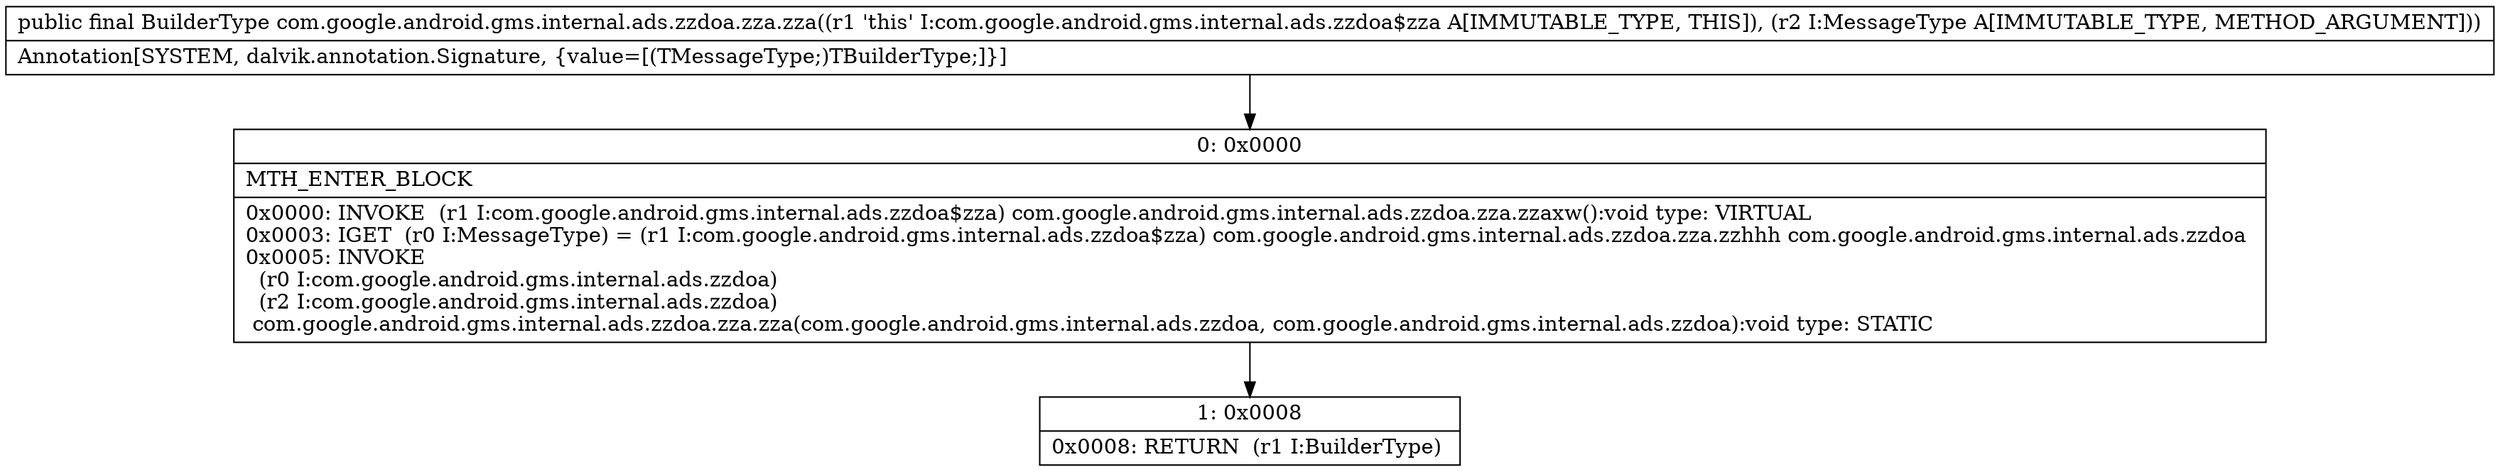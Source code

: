 digraph "CFG forcom.google.android.gms.internal.ads.zzdoa.zza.zza(Lcom\/google\/android\/gms\/internal\/ads\/zzdoa;)Lcom\/google\/android\/gms\/internal\/ads\/zzdoa$zza;" {
Node_0 [shape=record,label="{0\:\ 0x0000|MTH_ENTER_BLOCK\l|0x0000: INVOKE  (r1 I:com.google.android.gms.internal.ads.zzdoa$zza) com.google.android.gms.internal.ads.zzdoa.zza.zzaxw():void type: VIRTUAL \l0x0003: IGET  (r0 I:MessageType) = (r1 I:com.google.android.gms.internal.ads.zzdoa$zza) com.google.android.gms.internal.ads.zzdoa.zza.zzhhh com.google.android.gms.internal.ads.zzdoa \l0x0005: INVOKE  \l  (r0 I:com.google.android.gms.internal.ads.zzdoa)\l  (r2 I:com.google.android.gms.internal.ads.zzdoa)\l com.google.android.gms.internal.ads.zzdoa.zza.zza(com.google.android.gms.internal.ads.zzdoa, com.google.android.gms.internal.ads.zzdoa):void type: STATIC \l}"];
Node_1 [shape=record,label="{1\:\ 0x0008|0x0008: RETURN  (r1 I:BuilderType) \l}"];
MethodNode[shape=record,label="{public final BuilderType com.google.android.gms.internal.ads.zzdoa.zza.zza((r1 'this' I:com.google.android.gms.internal.ads.zzdoa$zza A[IMMUTABLE_TYPE, THIS]), (r2 I:MessageType A[IMMUTABLE_TYPE, METHOD_ARGUMENT]))  | Annotation[SYSTEM, dalvik.annotation.Signature, \{value=[(TMessageType;)TBuilderType;]\}]\l}"];
MethodNode -> Node_0;
Node_0 -> Node_1;
}

